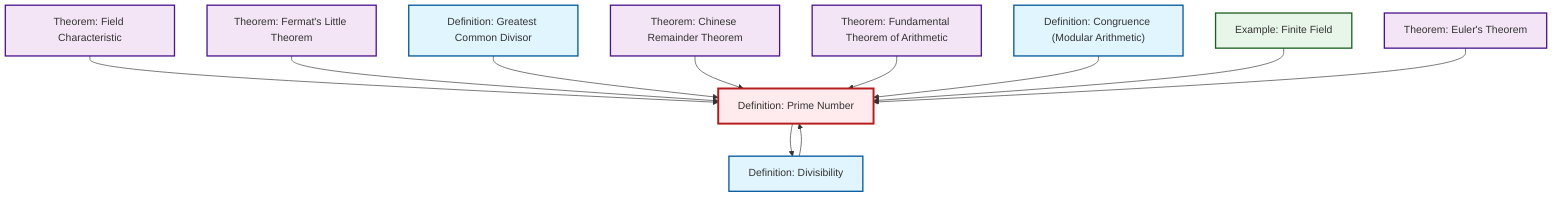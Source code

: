 graph TD
    classDef definition fill:#e1f5fe,stroke:#01579b,stroke-width:2px
    classDef theorem fill:#f3e5f5,stroke:#4a148c,stroke-width:2px
    classDef axiom fill:#fff3e0,stroke:#e65100,stroke-width:2px
    classDef example fill:#e8f5e9,stroke:#1b5e20,stroke-width:2px
    classDef current fill:#ffebee,stroke:#b71c1c,stroke-width:3px
    def-prime["Definition: Prime Number"]:::definition
    thm-chinese-remainder["Theorem: Chinese Remainder Theorem"]:::theorem
    def-divisibility["Definition: Divisibility"]:::definition
    thm-fundamental-arithmetic["Theorem: Fundamental Theorem of Arithmetic"]:::theorem
    ex-finite-field["Example: Finite Field"]:::example
    thm-field-characteristic["Theorem: Field Characteristic"]:::theorem
    thm-euler["Theorem: Euler's Theorem"]:::theorem
    thm-fermat-little["Theorem: Fermat's Little Theorem"]:::theorem
    def-congruence["Definition: Congruence (Modular Arithmetic)"]:::definition
    def-gcd["Definition: Greatest Common Divisor"]:::definition
    thm-field-characteristic --> def-prime
    thm-fermat-little --> def-prime
    def-gcd --> def-prime
    def-prime --> def-divisibility
    thm-chinese-remainder --> def-prime
    thm-fundamental-arithmetic --> def-prime
    def-divisibility --> def-prime
    def-congruence --> def-prime
    ex-finite-field --> def-prime
    thm-euler --> def-prime
    class def-prime current